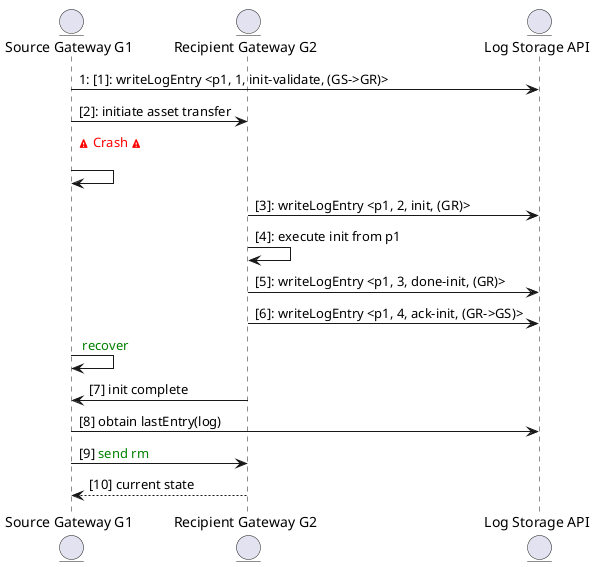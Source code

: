 @startuml

entity "Source Gateway G1" as sg
entity "Recipient Gateway G2" as rg
entity "Log Storage API" as log


sg->log: 1: [1]: writeLogEntry <p1, 1, init-validate, (GS->GR)>

sg->rg: [2]: initiate asset transfer


sg->sg: <color:red><&warning> Crash <&warning>\n

      rg->log: [3]: writeLogEntry <p1, 2, init, (GR)>
          rg->rg: [4]: execute init from p1
          rg->log: [5]: writeLogEntry <p1, 3, done-init, (GR)>
          rg->log: [6]: writeLogEntry <p1, 4, ack-init, (GR->GS)>
   sg->sg: <color:green> recover
   rg->sg: [7] init complete
sg->log: [8] obtain lastEntry(log)
sg->rg: [9] <color:green>send rm
return [10] current state

@enduml